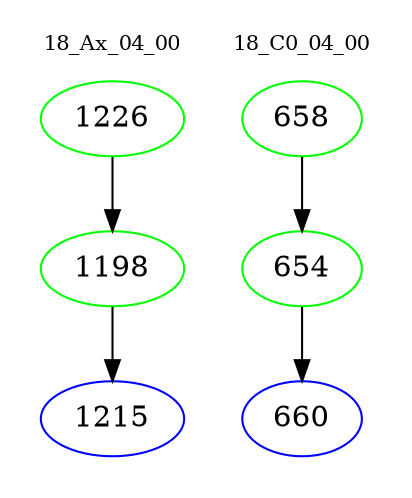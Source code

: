 digraph{
subgraph cluster_0 {
color = white
label = "18_Ax_04_00";
fontsize=10;
T0_1226 [label="1226", color="green"]
T0_1226 -> T0_1198 [color="black"]
T0_1198 [label="1198", color="green"]
T0_1198 -> T0_1215 [color="black"]
T0_1215 [label="1215", color="blue"]
}
subgraph cluster_1 {
color = white
label = "18_C0_04_00";
fontsize=10;
T1_658 [label="658", color="green"]
T1_658 -> T1_654 [color="black"]
T1_654 [label="654", color="green"]
T1_654 -> T1_660 [color="black"]
T1_660 [label="660", color="blue"]
}
}

